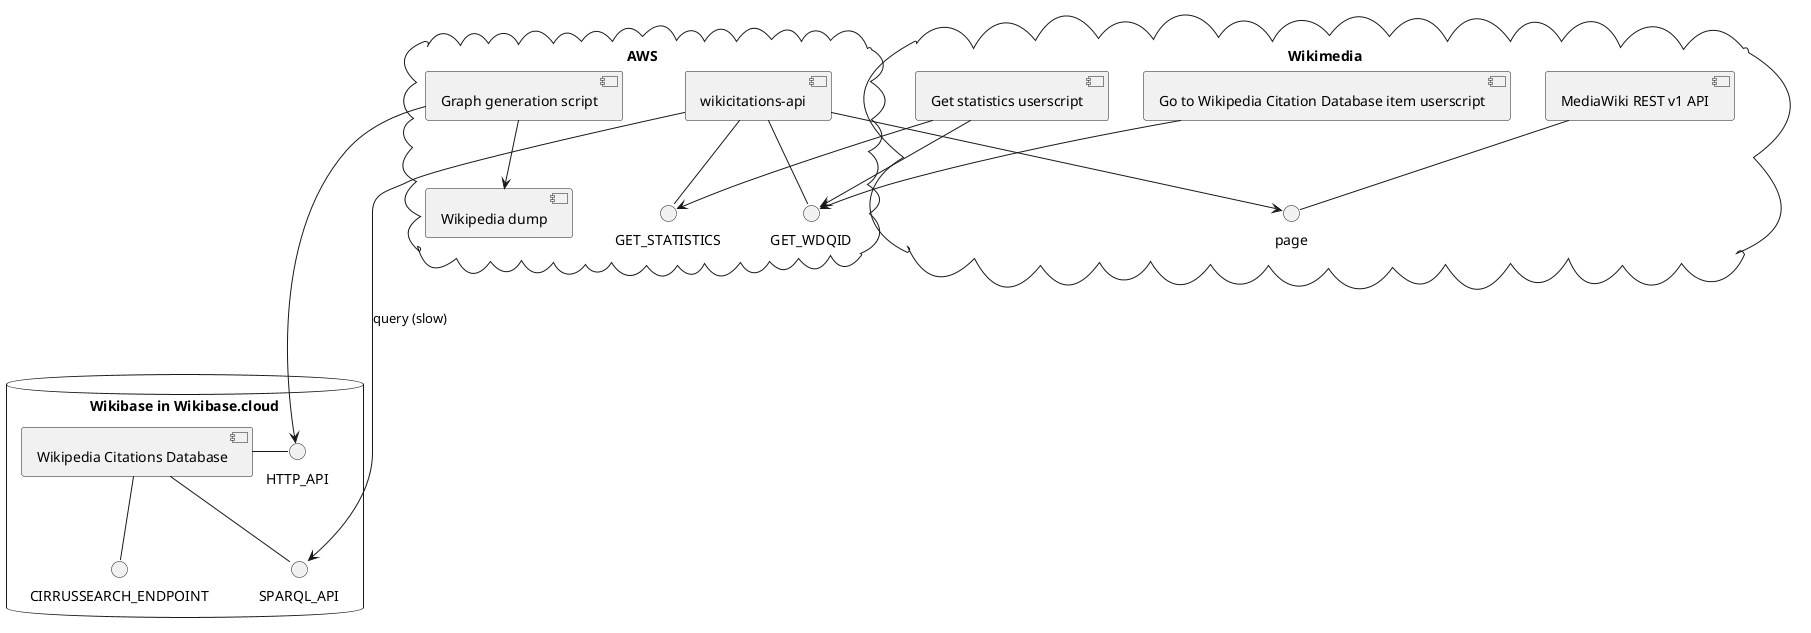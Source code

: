 @startuml
'https://plantuml.com/component-diagram

cloud AWS {
    [Wikipedia dump] as WD
    [Graph generation script] as GGS
    GGS --> WD
    [wikicitations-api] as WA
    WA -- GET_WDQID
    WA -- GET_STATISTICS
}

cloud "Wikimedia"{
  WA --> page
  [Get statistics userscript] as US
  US --> GET_STATISTICS
  US --> GET_WDQID
  [Go to Wikipedia Citation Database item userscript] --> GET_WDQID
  [MediaWiki REST v1 API] -- page
}

database "Wikibase in Wikibase.cloud" {
    GGS --> HTTP_API
    [Wikipedia Citations Database] as WC
    WC -- CIRRUSSEARCH_ENDPOINT
    WC - HTTP_API
    WC -- SPARQL_API
    WA -----> SPARQL_API : query (slow)
}
@enduml